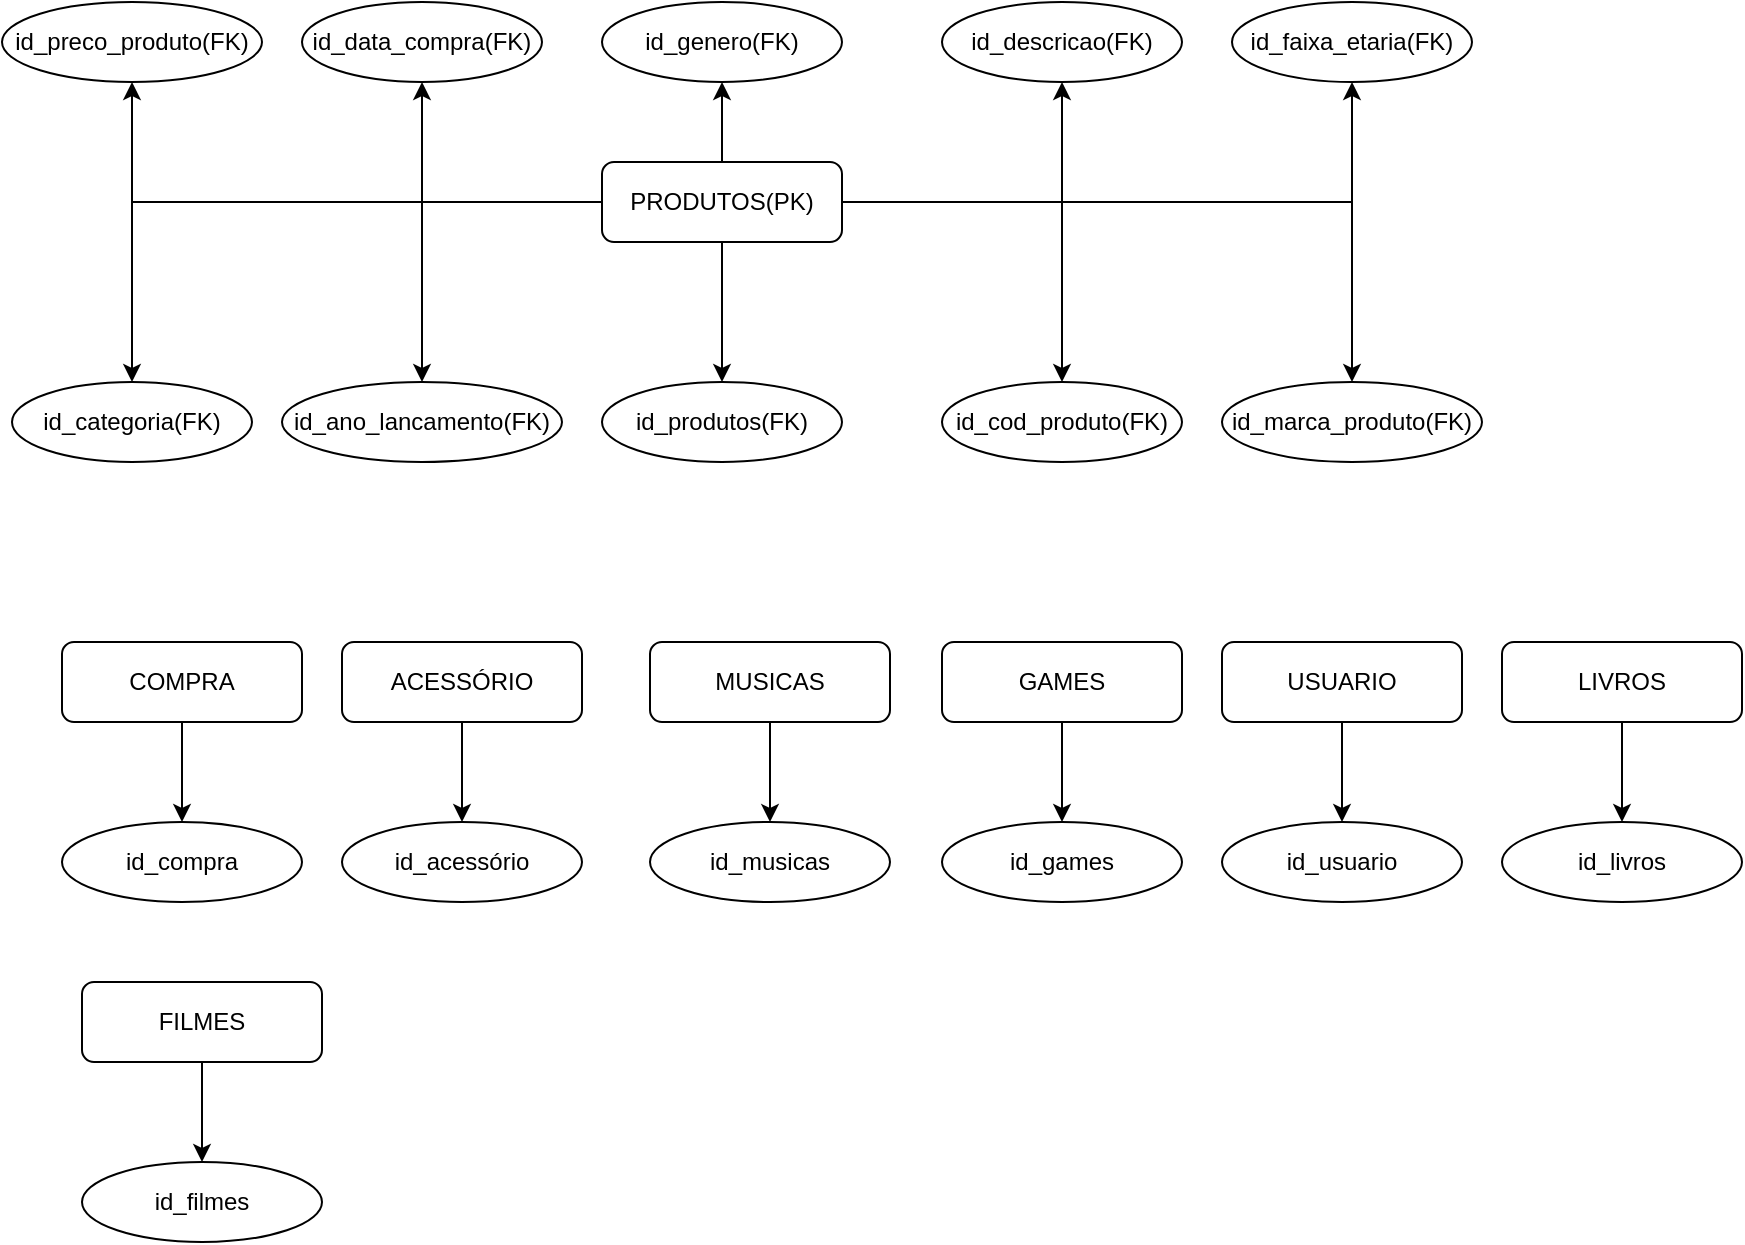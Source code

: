 <mxfile version="14.7.6" type="github">
  <diagram id="dIDMiA5STwJxZv0E2CK2" name="Page-1">
    <mxGraphModel dx="1784" dy="1914" grid="1" gridSize="10" guides="1" tooltips="1" connect="1" arrows="1" fold="1" page="1" pageScale="1" pageWidth="827" pageHeight="1169" math="0" shadow="0">
      <root>
        <mxCell id="0" />
        <mxCell id="1" parent="0" />
        <mxCell id="rhe9DJUwBE-0AtTqLXb0-11" style="edgeStyle=orthogonalEdgeStyle;rounded=0;orthogonalLoop=1;jettySize=auto;html=1;exitX=0.5;exitY=1;exitDx=0;exitDy=0;" edge="1" parent="1" source="rhe9DJUwBE-0AtTqLXb0-1" target="rhe9DJUwBE-0AtTqLXb0-10">
          <mxGeometry relative="1" as="geometry" />
        </mxCell>
        <mxCell id="rhe9DJUwBE-0AtTqLXb0-1" value="GAMES" style="rounded=1;whiteSpace=wrap;html=1;" vertex="1" parent="1">
          <mxGeometry x="440" y="270" width="120" height="40" as="geometry" />
        </mxCell>
        <mxCell id="rhe9DJUwBE-0AtTqLXb0-9" style="edgeStyle=orthogonalEdgeStyle;rounded=0;orthogonalLoop=1;jettySize=auto;html=1;exitX=0.5;exitY=1;exitDx=0;exitDy=0;entryX=0.5;entryY=0;entryDx=0;entryDy=0;" edge="1" parent="1" source="rhe9DJUwBE-0AtTqLXb0-2" target="rhe9DJUwBE-0AtTqLXb0-8">
          <mxGeometry relative="1" as="geometry" />
        </mxCell>
        <mxCell id="rhe9DJUwBE-0AtTqLXb0-2" value="FILMES" style="rounded=1;whiteSpace=wrap;html=1;" vertex="1" parent="1">
          <mxGeometry x="10" y="440" width="120" height="40" as="geometry" />
        </mxCell>
        <mxCell id="rhe9DJUwBE-0AtTqLXb0-17" style="edgeStyle=orthogonalEdgeStyle;rounded=0;orthogonalLoop=1;jettySize=auto;html=1;entryX=0.5;entryY=0;entryDx=0;entryDy=0;" edge="1" parent="1" source="rhe9DJUwBE-0AtTqLXb0-3" target="rhe9DJUwBE-0AtTqLXb0-16">
          <mxGeometry relative="1" as="geometry" />
        </mxCell>
        <mxCell id="rhe9DJUwBE-0AtTqLXb0-3" value="LIVROS" style="rounded=1;whiteSpace=wrap;html=1;" vertex="1" parent="1">
          <mxGeometry x="720" y="270" width="120" height="40" as="geometry" />
        </mxCell>
        <mxCell id="rhe9DJUwBE-0AtTqLXb0-13" style="edgeStyle=orthogonalEdgeStyle;rounded=0;orthogonalLoop=1;jettySize=auto;html=1;" edge="1" parent="1" source="rhe9DJUwBE-0AtTqLXb0-4" target="rhe9DJUwBE-0AtTqLXb0-12">
          <mxGeometry relative="1" as="geometry" />
        </mxCell>
        <mxCell id="rhe9DJUwBE-0AtTqLXb0-4" value="MUSICAS" style="rounded=1;whiteSpace=wrap;html=1;" vertex="1" parent="1">
          <mxGeometry x="294" y="270" width="120" height="40" as="geometry" />
        </mxCell>
        <mxCell id="rhe9DJUwBE-0AtTqLXb0-15" style="edgeStyle=orthogonalEdgeStyle;rounded=0;orthogonalLoop=1;jettySize=auto;html=1;exitX=0.5;exitY=1;exitDx=0;exitDy=0;" edge="1" parent="1" source="rhe9DJUwBE-0AtTqLXb0-5" target="rhe9DJUwBE-0AtTqLXb0-14">
          <mxGeometry relative="1" as="geometry" />
        </mxCell>
        <mxCell id="rhe9DJUwBE-0AtTqLXb0-35" style="edgeStyle=orthogonalEdgeStyle;rounded=0;orthogonalLoop=1;jettySize=auto;html=1;entryX=0.5;entryY=1;entryDx=0;entryDy=0;" edge="1" parent="1" source="rhe9DJUwBE-0AtTqLXb0-5" target="rhe9DJUwBE-0AtTqLXb0-26">
          <mxGeometry relative="1" as="geometry" />
        </mxCell>
        <mxCell id="rhe9DJUwBE-0AtTqLXb0-37" style="edgeStyle=orthogonalEdgeStyle;rounded=0;orthogonalLoop=1;jettySize=auto;html=1;entryX=0.5;entryY=1;entryDx=0;entryDy=0;" edge="1" parent="1" source="rhe9DJUwBE-0AtTqLXb0-5" target="rhe9DJUwBE-0AtTqLXb0-30">
          <mxGeometry relative="1" as="geometry" />
        </mxCell>
        <mxCell id="rhe9DJUwBE-0AtTqLXb0-38" style="edgeStyle=orthogonalEdgeStyle;rounded=0;orthogonalLoop=1;jettySize=auto;html=1;entryX=0.5;entryY=1;entryDx=0;entryDy=0;" edge="1" parent="1" source="rhe9DJUwBE-0AtTqLXb0-5" target="rhe9DJUwBE-0AtTqLXb0-28">
          <mxGeometry relative="1" as="geometry" />
        </mxCell>
        <mxCell id="rhe9DJUwBE-0AtTqLXb0-39" style="edgeStyle=orthogonalEdgeStyle;rounded=0;orthogonalLoop=1;jettySize=auto;html=1;" edge="1" parent="1" source="rhe9DJUwBE-0AtTqLXb0-5" target="rhe9DJUwBE-0AtTqLXb0-27">
          <mxGeometry relative="1" as="geometry" />
        </mxCell>
        <mxCell id="rhe9DJUwBE-0AtTqLXb0-40" style="edgeStyle=orthogonalEdgeStyle;rounded=0;orthogonalLoop=1;jettySize=auto;html=1;entryX=0.5;entryY=1;entryDx=0;entryDy=0;" edge="1" parent="1" source="rhe9DJUwBE-0AtTqLXb0-5" target="rhe9DJUwBE-0AtTqLXb0-32">
          <mxGeometry relative="1" as="geometry" />
        </mxCell>
        <mxCell id="rhe9DJUwBE-0AtTqLXb0-42" style="edgeStyle=orthogonalEdgeStyle;rounded=0;orthogonalLoop=1;jettySize=auto;html=1;" edge="1" parent="1" source="rhe9DJUwBE-0AtTqLXb0-5" target="rhe9DJUwBE-0AtTqLXb0-29">
          <mxGeometry relative="1" as="geometry" />
        </mxCell>
        <mxCell id="rhe9DJUwBE-0AtTqLXb0-43" style="edgeStyle=orthogonalEdgeStyle;rounded=0;orthogonalLoop=1;jettySize=auto;html=1;entryX=0.5;entryY=0;entryDx=0;entryDy=0;" edge="1" parent="1" source="rhe9DJUwBE-0AtTqLXb0-5" target="rhe9DJUwBE-0AtTqLXb0-34">
          <mxGeometry relative="1" as="geometry" />
        </mxCell>
        <mxCell id="rhe9DJUwBE-0AtTqLXb0-44" style="edgeStyle=orthogonalEdgeStyle;rounded=0;orthogonalLoop=1;jettySize=auto;html=1;" edge="1" parent="1" source="rhe9DJUwBE-0AtTqLXb0-5" target="rhe9DJUwBE-0AtTqLXb0-31">
          <mxGeometry relative="1" as="geometry" />
        </mxCell>
        <mxCell id="rhe9DJUwBE-0AtTqLXb0-45" style="edgeStyle=orthogonalEdgeStyle;rounded=0;orthogonalLoop=1;jettySize=auto;html=1;entryX=0.5;entryY=0;entryDx=0;entryDy=0;" edge="1" parent="1" source="rhe9DJUwBE-0AtTqLXb0-5" target="rhe9DJUwBE-0AtTqLXb0-33">
          <mxGeometry relative="1" as="geometry" />
        </mxCell>
        <mxCell id="rhe9DJUwBE-0AtTqLXb0-5" value="PRODUTOS(PK)" style="rounded=1;whiteSpace=wrap;html=1;" vertex="1" parent="1">
          <mxGeometry x="270" y="30" width="120" height="40" as="geometry" />
        </mxCell>
        <mxCell id="rhe9DJUwBE-0AtTqLXb0-20" style="edgeStyle=orthogonalEdgeStyle;rounded=0;orthogonalLoop=1;jettySize=auto;html=1;" edge="1" parent="1" source="rhe9DJUwBE-0AtTqLXb0-6" target="rhe9DJUwBE-0AtTqLXb0-19">
          <mxGeometry relative="1" as="geometry" />
        </mxCell>
        <mxCell id="rhe9DJUwBE-0AtTqLXb0-6" value="USUARIO" style="rounded=1;whiteSpace=wrap;html=1;" vertex="1" parent="1">
          <mxGeometry x="580" y="270" width="120" height="40" as="geometry" />
        </mxCell>
        <mxCell id="rhe9DJUwBE-0AtTqLXb0-22" style="edgeStyle=orthogonalEdgeStyle;rounded=0;orthogonalLoop=1;jettySize=auto;html=1;entryX=0.5;entryY=0;entryDx=0;entryDy=0;" edge="1" parent="1" source="rhe9DJUwBE-0AtTqLXb0-7" target="rhe9DJUwBE-0AtTqLXb0-21">
          <mxGeometry relative="1" as="geometry" />
        </mxCell>
        <mxCell id="rhe9DJUwBE-0AtTqLXb0-7" value="COMPRA" style="rounded=1;whiteSpace=wrap;html=1;" vertex="1" parent="1">
          <mxGeometry y="270" width="120" height="40" as="geometry" />
        </mxCell>
        <mxCell id="rhe9DJUwBE-0AtTqLXb0-8" value="id_filmes" style="ellipse;whiteSpace=wrap;html=1;" vertex="1" parent="1">
          <mxGeometry x="10" y="530" width="120" height="40" as="geometry" />
        </mxCell>
        <mxCell id="rhe9DJUwBE-0AtTqLXb0-10" value="id_games" style="ellipse;whiteSpace=wrap;html=1;" vertex="1" parent="1">
          <mxGeometry x="440" y="360" width="120" height="40" as="geometry" />
        </mxCell>
        <mxCell id="rhe9DJUwBE-0AtTqLXb0-12" value="id_musicas" style="ellipse;whiteSpace=wrap;html=1;" vertex="1" parent="1">
          <mxGeometry x="294" y="360" width="120" height="40" as="geometry" />
        </mxCell>
        <mxCell id="rhe9DJUwBE-0AtTqLXb0-14" value="id_produtos(FK)" style="ellipse;whiteSpace=wrap;html=1;" vertex="1" parent="1">
          <mxGeometry x="270" y="140" width="120" height="40" as="geometry" />
        </mxCell>
        <mxCell id="rhe9DJUwBE-0AtTqLXb0-16" value="id_livros" style="ellipse;whiteSpace=wrap;html=1;" vertex="1" parent="1">
          <mxGeometry x="720" y="360" width="120" height="40" as="geometry" />
        </mxCell>
        <mxCell id="rhe9DJUwBE-0AtTqLXb0-19" value="id_usuario" style="ellipse;whiteSpace=wrap;html=1;" vertex="1" parent="1">
          <mxGeometry x="580" y="360" width="120" height="40" as="geometry" />
        </mxCell>
        <mxCell id="rhe9DJUwBE-0AtTqLXb0-21" value="id_compra" style="ellipse;whiteSpace=wrap;html=1;" vertex="1" parent="1">
          <mxGeometry y="360" width="120" height="40" as="geometry" />
        </mxCell>
        <mxCell id="rhe9DJUwBE-0AtTqLXb0-25" style="edgeStyle=orthogonalEdgeStyle;rounded=0;orthogonalLoop=1;jettySize=auto;html=1;entryX=0.5;entryY=0;entryDx=0;entryDy=0;" edge="1" parent="1" source="rhe9DJUwBE-0AtTqLXb0-23" target="rhe9DJUwBE-0AtTqLXb0-24">
          <mxGeometry relative="1" as="geometry" />
        </mxCell>
        <mxCell id="rhe9DJUwBE-0AtTqLXb0-23" value="ACESSÓRIO" style="rounded=1;whiteSpace=wrap;html=1;" vertex="1" parent="1">
          <mxGeometry x="140" y="270" width="120" height="40" as="geometry" />
        </mxCell>
        <mxCell id="rhe9DJUwBE-0AtTqLXb0-24" value="id_acessório" style="ellipse;whiteSpace=wrap;html=1;" vertex="1" parent="1">
          <mxGeometry x="140" y="360" width="120" height="40" as="geometry" />
        </mxCell>
        <mxCell id="rhe9DJUwBE-0AtTqLXb0-26" value="id_genero(FK)" style="ellipse;whiteSpace=wrap;html=1;" vertex="1" parent="1">
          <mxGeometry x="270" y="-50" width="120" height="40" as="geometry" />
        </mxCell>
        <mxCell id="rhe9DJUwBE-0AtTqLXb0-27" value="id_descricao(FK)" style="ellipse;whiteSpace=wrap;html=1;" vertex="1" parent="1">
          <mxGeometry x="440" y="-50" width="120" height="40" as="geometry" />
        </mxCell>
        <mxCell id="rhe9DJUwBE-0AtTqLXb0-28" value="id_faixa_etaria(FK)" style="ellipse;whiteSpace=wrap;html=1;" vertex="1" parent="1">
          <mxGeometry x="585" y="-50" width="120" height="40" as="geometry" />
        </mxCell>
        <mxCell id="rhe9DJUwBE-0AtTqLXb0-29" value="id_ano_lancamento(FK)" style="ellipse;whiteSpace=wrap;html=1;" vertex="1" parent="1">
          <mxGeometry x="110" y="140" width="140" height="40" as="geometry" />
        </mxCell>
        <mxCell id="rhe9DJUwBE-0AtTqLXb0-30" value="id_data_compra(FK)" style="ellipse;whiteSpace=wrap;html=1;" vertex="1" parent="1">
          <mxGeometry x="120" y="-50" width="120" height="40" as="geometry" />
        </mxCell>
        <mxCell id="rhe9DJUwBE-0AtTqLXb0-31" value="id_cod_produto(FK)" style="ellipse;whiteSpace=wrap;html=1;" vertex="1" parent="1">
          <mxGeometry x="440" y="140" width="120" height="40" as="geometry" />
        </mxCell>
        <mxCell id="rhe9DJUwBE-0AtTqLXb0-32" value="id_preco_produto(FK)" style="ellipse;whiteSpace=wrap;html=1;" vertex="1" parent="1">
          <mxGeometry x="-30" y="-50" width="130" height="40" as="geometry" />
        </mxCell>
        <mxCell id="rhe9DJUwBE-0AtTqLXb0-33" value="id_marca_produto(FK)" style="ellipse;whiteSpace=wrap;html=1;" vertex="1" parent="1">
          <mxGeometry x="580" y="140" width="130" height="40" as="geometry" />
        </mxCell>
        <mxCell id="rhe9DJUwBE-0AtTqLXb0-34" value="id_categoria(FK)" style="ellipse;whiteSpace=wrap;html=1;" vertex="1" parent="1">
          <mxGeometry x="-25" y="140" width="120" height="40" as="geometry" />
        </mxCell>
      </root>
    </mxGraphModel>
  </diagram>
</mxfile>
